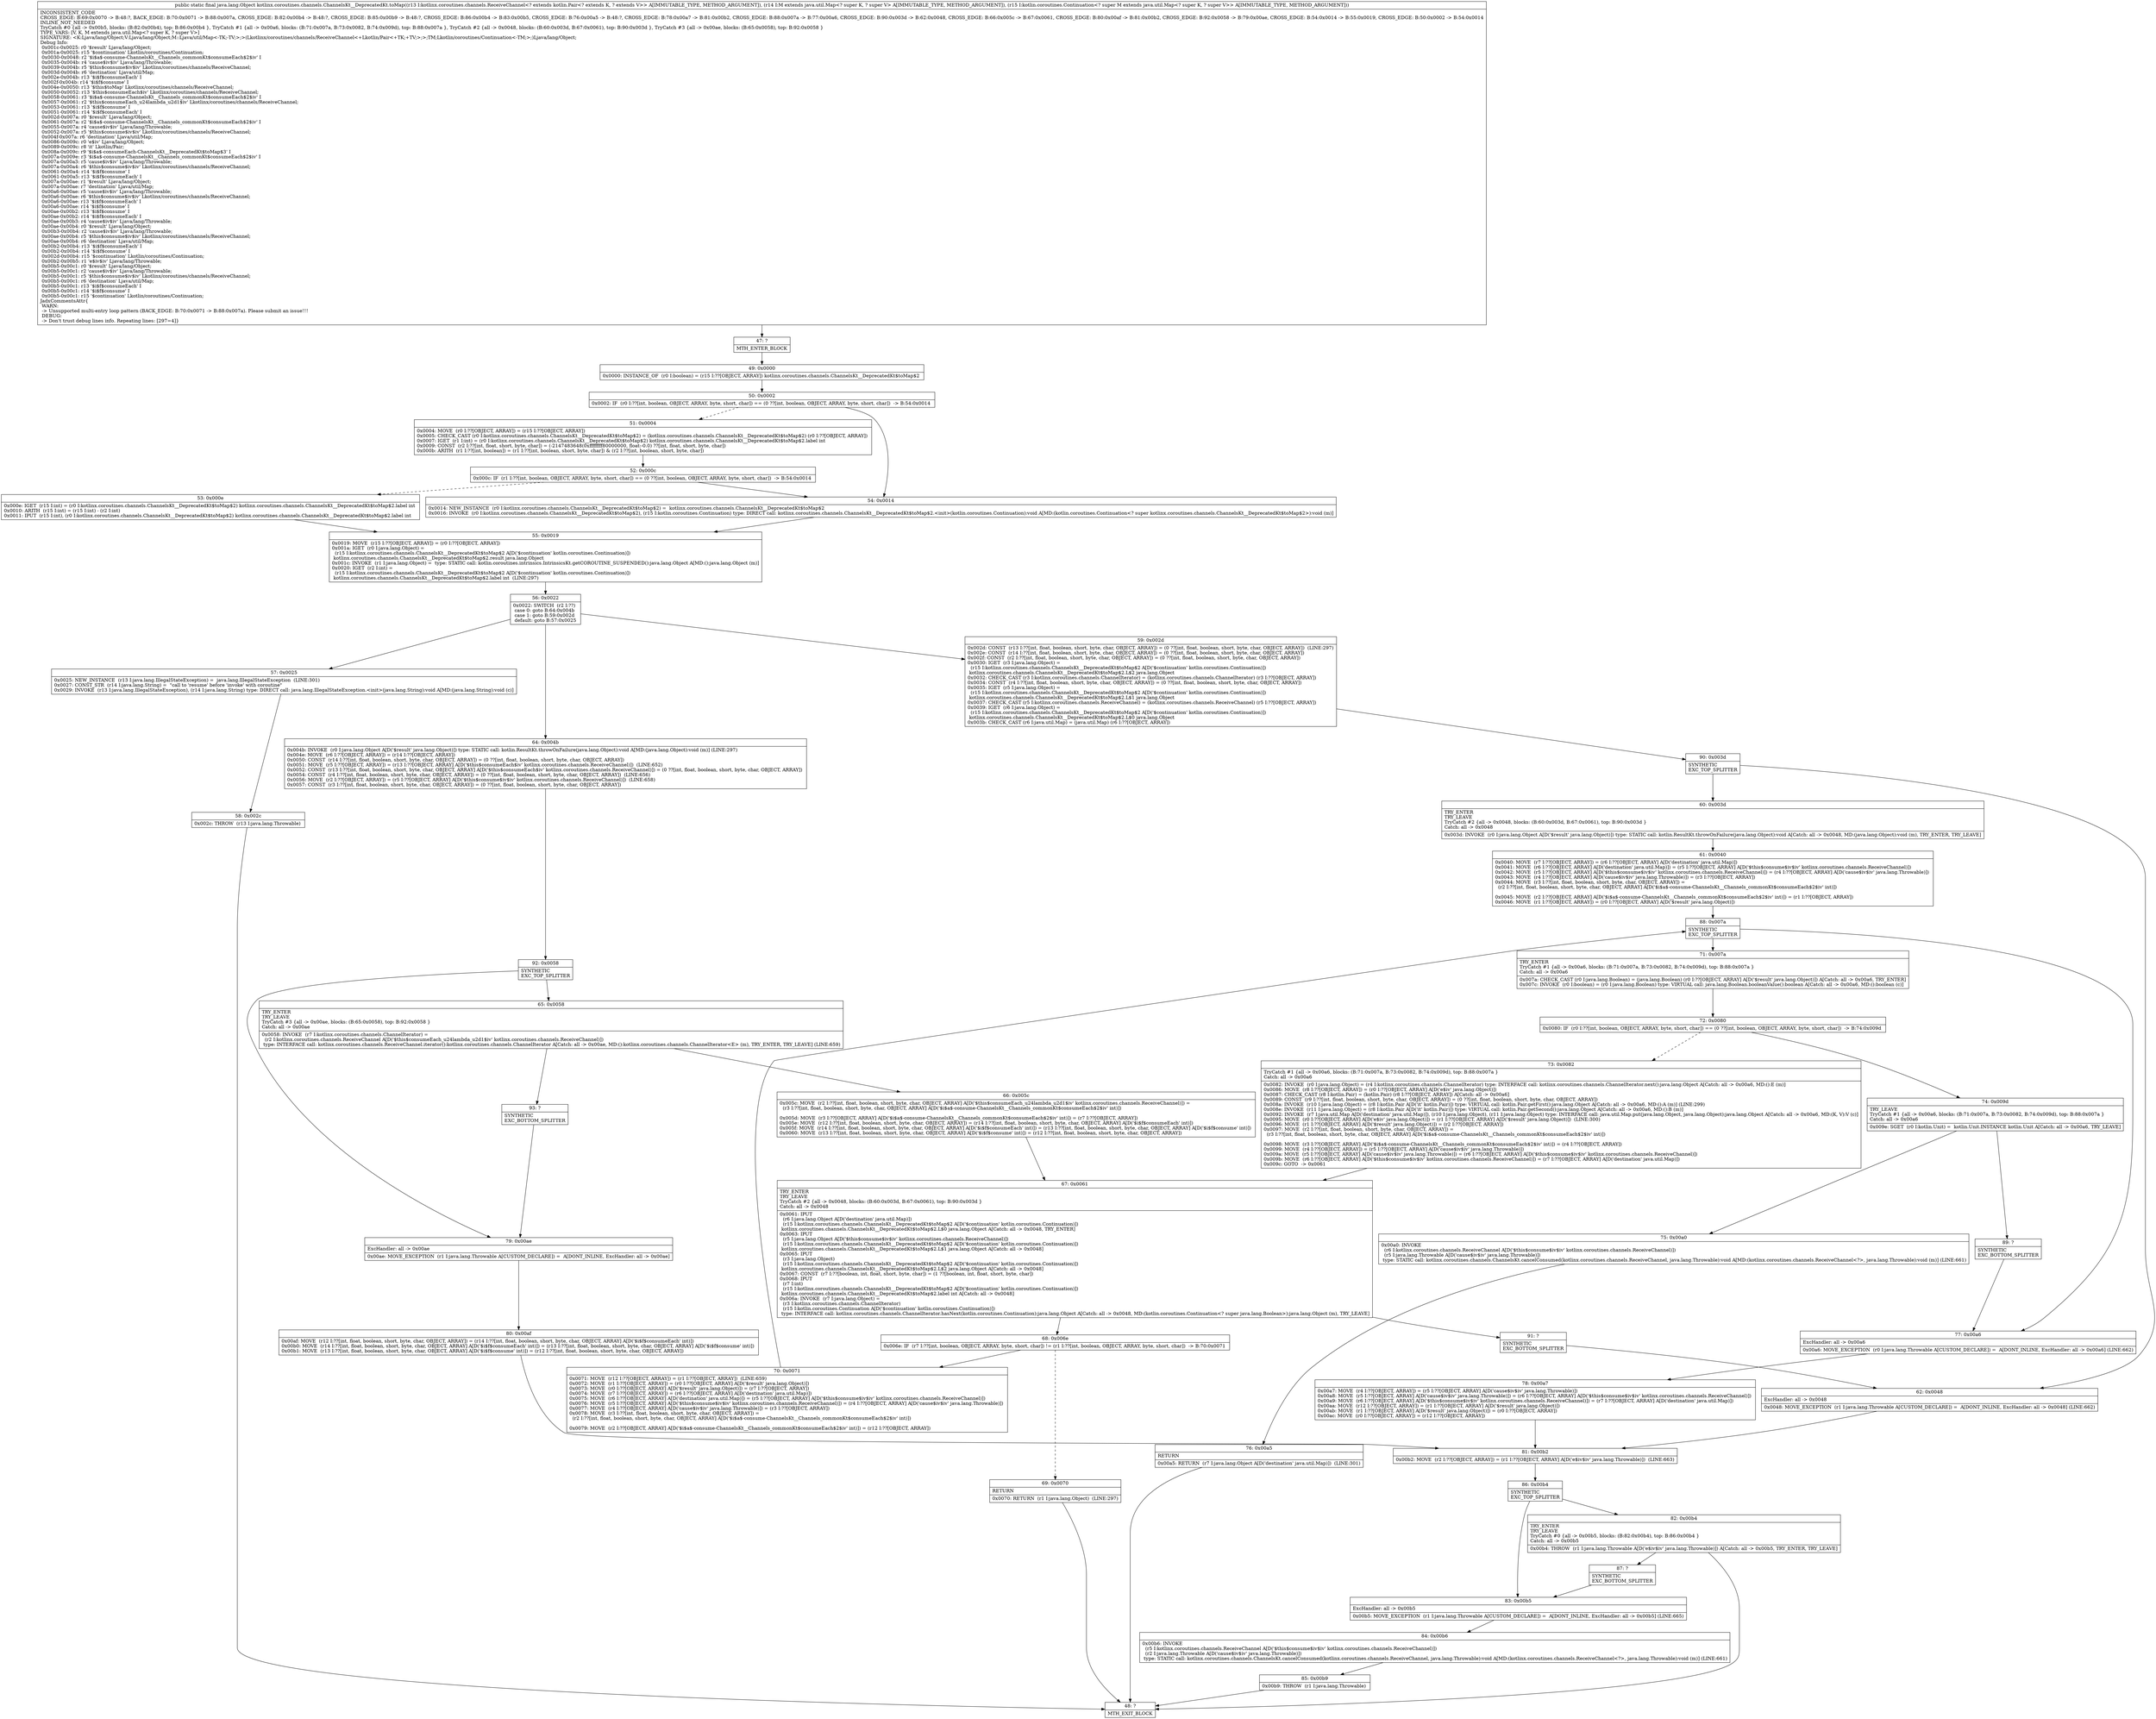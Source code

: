 digraph "CFG forkotlinx.coroutines.channels.ChannelsKt__DeprecatedKt.toMap(Lkotlinx\/coroutines\/channels\/ReceiveChannel;Ljava\/util\/Map;Lkotlin\/coroutines\/Continuation;)Ljava\/lang\/Object;" {
Node_47 [shape=record,label="{47\:\ ?|MTH_ENTER_BLOCK\l}"];
Node_49 [shape=record,label="{49\:\ 0x0000|0x0000: INSTANCE_OF  (r0 I:boolean) = (r15 I:??[OBJECT, ARRAY]) kotlinx.coroutines.channels.ChannelsKt__DeprecatedKt$toMap$2 \l}"];
Node_50 [shape=record,label="{50\:\ 0x0002|0x0002: IF  (r0 I:??[int, boolean, OBJECT, ARRAY, byte, short, char]) == (0 ??[int, boolean, OBJECT, ARRAY, byte, short, char])  \-\> B:54:0x0014 \l}"];
Node_51 [shape=record,label="{51\:\ 0x0004|0x0004: MOVE  (r0 I:??[OBJECT, ARRAY]) = (r15 I:??[OBJECT, ARRAY]) \l0x0005: CHECK_CAST (r0 I:kotlinx.coroutines.channels.ChannelsKt__DeprecatedKt$toMap$2) = (kotlinx.coroutines.channels.ChannelsKt__DeprecatedKt$toMap$2) (r0 I:??[OBJECT, ARRAY]) \l0x0007: IGET  (r1 I:int) = (r0 I:kotlinx.coroutines.channels.ChannelsKt__DeprecatedKt$toMap$2) kotlinx.coroutines.channels.ChannelsKt__DeprecatedKt$toMap$2.label int \l0x0009: CONST  (r2 I:??[int, float, short, byte, char]) = (\-2147483648(0xffffffff80000000, float:\-0.0) ??[int, float, short, byte, char]) \l0x000b: ARITH  (r1 I:??[int, boolean]) = (r1 I:??[int, boolean, short, byte, char]) & (r2 I:??[int, boolean, short, byte, char]) \l}"];
Node_52 [shape=record,label="{52\:\ 0x000c|0x000c: IF  (r1 I:??[int, boolean, OBJECT, ARRAY, byte, short, char]) == (0 ??[int, boolean, OBJECT, ARRAY, byte, short, char])  \-\> B:54:0x0014 \l}"];
Node_53 [shape=record,label="{53\:\ 0x000e|0x000e: IGET  (r15 I:int) = (r0 I:kotlinx.coroutines.channels.ChannelsKt__DeprecatedKt$toMap$2) kotlinx.coroutines.channels.ChannelsKt__DeprecatedKt$toMap$2.label int \l0x0010: ARITH  (r15 I:int) = (r15 I:int) \- (r2 I:int) \l0x0011: IPUT  (r15 I:int), (r0 I:kotlinx.coroutines.channels.ChannelsKt__DeprecatedKt$toMap$2) kotlinx.coroutines.channels.ChannelsKt__DeprecatedKt$toMap$2.label int \l}"];
Node_55 [shape=record,label="{55\:\ 0x0019|0x0019: MOVE  (r15 I:??[OBJECT, ARRAY]) = (r0 I:??[OBJECT, ARRAY]) \l0x001a: IGET  (r0 I:java.lang.Object) = \l  (r15 I:kotlinx.coroutines.channels.ChannelsKt__DeprecatedKt$toMap$2 A[D('$continuation' kotlin.coroutines.Continuation)])\l kotlinx.coroutines.channels.ChannelsKt__DeprecatedKt$toMap$2.result java.lang.Object \l0x001c: INVOKE  (r1 I:java.lang.Object) =  type: STATIC call: kotlin.coroutines.intrinsics.IntrinsicsKt.getCOROUTINE_SUSPENDED():java.lang.Object A[MD:():java.lang.Object (m)]\l0x0020: IGET  (r2 I:int) = \l  (r15 I:kotlinx.coroutines.channels.ChannelsKt__DeprecatedKt$toMap$2 A[D('$continuation' kotlin.coroutines.Continuation)])\l kotlinx.coroutines.channels.ChannelsKt__DeprecatedKt$toMap$2.label int  (LINE:297)\l}"];
Node_56 [shape=record,label="{56\:\ 0x0022|0x0022: SWITCH  (r2 I:??)\l case 0: goto B:64:0x004b\l case 1: goto B:59:0x002d\l default: goto B:57:0x0025 \l}"];
Node_57 [shape=record,label="{57\:\ 0x0025|0x0025: NEW_INSTANCE  (r13 I:java.lang.IllegalStateException) =  java.lang.IllegalStateException  (LINE:301)\l0x0027: CONST_STR  (r14 I:java.lang.String) =  \"call to 'resume' before 'invoke' with coroutine\" \l0x0029: INVOKE  (r13 I:java.lang.IllegalStateException), (r14 I:java.lang.String) type: DIRECT call: java.lang.IllegalStateException.\<init\>(java.lang.String):void A[MD:(java.lang.String):void (c)]\l}"];
Node_58 [shape=record,label="{58\:\ 0x002c|0x002c: THROW  (r13 I:java.lang.Throwable) \l}"];
Node_48 [shape=record,label="{48\:\ ?|MTH_EXIT_BLOCK\l}"];
Node_59 [shape=record,label="{59\:\ 0x002d|0x002d: CONST  (r13 I:??[int, float, boolean, short, byte, char, OBJECT, ARRAY]) = (0 ??[int, float, boolean, short, byte, char, OBJECT, ARRAY])  (LINE:297)\l0x002e: CONST  (r14 I:??[int, float, boolean, short, byte, char, OBJECT, ARRAY]) = (0 ??[int, float, boolean, short, byte, char, OBJECT, ARRAY]) \l0x002f: CONST  (r2 I:??[int, float, boolean, short, byte, char, OBJECT, ARRAY]) = (0 ??[int, float, boolean, short, byte, char, OBJECT, ARRAY]) \l0x0030: IGET  (r3 I:java.lang.Object) = \l  (r15 I:kotlinx.coroutines.channels.ChannelsKt__DeprecatedKt$toMap$2 A[D('$continuation' kotlin.coroutines.Continuation)])\l kotlinx.coroutines.channels.ChannelsKt__DeprecatedKt$toMap$2.L$2 java.lang.Object \l0x0032: CHECK_CAST (r3 I:kotlinx.coroutines.channels.ChannelIterator) = (kotlinx.coroutines.channels.ChannelIterator) (r3 I:??[OBJECT, ARRAY]) \l0x0034: CONST  (r4 I:??[int, float, boolean, short, byte, char, OBJECT, ARRAY]) = (0 ??[int, float, boolean, short, byte, char, OBJECT, ARRAY]) \l0x0035: IGET  (r5 I:java.lang.Object) = \l  (r15 I:kotlinx.coroutines.channels.ChannelsKt__DeprecatedKt$toMap$2 A[D('$continuation' kotlin.coroutines.Continuation)])\l kotlinx.coroutines.channels.ChannelsKt__DeprecatedKt$toMap$2.L$1 java.lang.Object \l0x0037: CHECK_CAST (r5 I:kotlinx.coroutines.channels.ReceiveChannel) = (kotlinx.coroutines.channels.ReceiveChannel) (r5 I:??[OBJECT, ARRAY]) \l0x0039: IGET  (r6 I:java.lang.Object) = \l  (r15 I:kotlinx.coroutines.channels.ChannelsKt__DeprecatedKt$toMap$2 A[D('$continuation' kotlin.coroutines.Continuation)])\l kotlinx.coroutines.channels.ChannelsKt__DeprecatedKt$toMap$2.L$0 java.lang.Object \l0x003b: CHECK_CAST (r6 I:java.util.Map) = (java.util.Map) (r6 I:??[OBJECT, ARRAY]) \l}"];
Node_90 [shape=record,label="{90\:\ 0x003d|SYNTHETIC\lEXC_TOP_SPLITTER\l}"];
Node_60 [shape=record,label="{60\:\ 0x003d|TRY_ENTER\lTRY_LEAVE\lTryCatch #2 \{all \-\> 0x0048, blocks: (B:60:0x003d, B:67:0x0061), top: B:90:0x003d \}\lCatch: all \-\> 0x0048\l|0x003d: INVOKE  (r0 I:java.lang.Object A[D('$result' java.lang.Object)]) type: STATIC call: kotlin.ResultKt.throwOnFailure(java.lang.Object):void A[Catch: all \-\> 0x0048, MD:(java.lang.Object):void (m), TRY_ENTER, TRY_LEAVE]\l}"];
Node_61 [shape=record,label="{61\:\ 0x0040|0x0040: MOVE  (r7 I:??[OBJECT, ARRAY]) = (r6 I:??[OBJECT, ARRAY] A[D('destination' java.util.Map)]) \l0x0041: MOVE  (r6 I:??[OBJECT, ARRAY] A[D('destination' java.util.Map)]) = (r5 I:??[OBJECT, ARRAY] A[D('$this$consume$iv$iv' kotlinx.coroutines.channels.ReceiveChannel)]) \l0x0042: MOVE  (r5 I:??[OBJECT, ARRAY] A[D('$this$consume$iv$iv' kotlinx.coroutines.channels.ReceiveChannel)]) = (r4 I:??[OBJECT, ARRAY] A[D('cause$iv$iv' java.lang.Throwable)]) \l0x0043: MOVE  (r4 I:??[OBJECT, ARRAY] A[D('cause$iv$iv' java.lang.Throwable)]) = (r3 I:??[OBJECT, ARRAY]) \l0x0044: MOVE  (r3 I:??[int, float, boolean, short, byte, char, OBJECT, ARRAY]) = \l  (r2 I:??[int, float, boolean, short, byte, char, OBJECT, ARRAY] A[D('$i$a$\-consume\-ChannelsKt__Channels_commonKt$consumeEach$2$iv' int)])\l \l0x0045: MOVE  (r2 I:??[OBJECT, ARRAY] A[D('$i$a$\-consume\-ChannelsKt__Channels_commonKt$consumeEach$2$iv' int)]) = (r1 I:??[OBJECT, ARRAY]) \l0x0046: MOVE  (r1 I:??[OBJECT, ARRAY]) = (r0 I:??[OBJECT, ARRAY] A[D('$result' java.lang.Object)]) \l}"];
Node_88 [shape=record,label="{88\:\ 0x007a|SYNTHETIC\lEXC_TOP_SPLITTER\l}"];
Node_71 [shape=record,label="{71\:\ 0x007a|TRY_ENTER\lTryCatch #1 \{all \-\> 0x00a6, blocks: (B:71:0x007a, B:73:0x0082, B:74:0x009d), top: B:88:0x007a \}\lCatch: all \-\> 0x00a6\l|0x007a: CHECK_CAST (r0 I:java.lang.Boolean) = (java.lang.Boolean) (r0 I:??[OBJECT, ARRAY] A[D('$result' java.lang.Object)]) A[Catch: all \-\> 0x00a6, TRY_ENTER]\l0x007c: INVOKE  (r0 I:boolean) = (r0 I:java.lang.Boolean) type: VIRTUAL call: java.lang.Boolean.booleanValue():boolean A[Catch: all \-\> 0x00a6, MD:():boolean (c)]\l}"];
Node_72 [shape=record,label="{72\:\ 0x0080|0x0080: IF  (r0 I:??[int, boolean, OBJECT, ARRAY, byte, short, char]) == (0 ??[int, boolean, OBJECT, ARRAY, byte, short, char])  \-\> B:74:0x009d \l}"];
Node_73 [shape=record,label="{73\:\ 0x0082|TryCatch #1 \{all \-\> 0x00a6, blocks: (B:71:0x007a, B:73:0x0082, B:74:0x009d), top: B:88:0x007a \}\lCatch: all \-\> 0x00a6\l|0x0082: INVOKE  (r0 I:java.lang.Object) = (r4 I:kotlinx.coroutines.channels.ChannelIterator) type: INTERFACE call: kotlinx.coroutines.channels.ChannelIterator.next():java.lang.Object A[Catch: all \-\> 0x00a6, MD:():E (m)]\l0x0086: MOVE  (r8 I:??[OBJECT, ARRAY]) = (r0 I:??[OBJECT, ARRAY] A[D('e$iv' java.lang.Object)]) \l0x0087: CHECK_CAST (r8 I:kotlin.Pair) = (kotlin.Pair) (r8 I:??[OBJECT, ARRAY]) A[Catch: all \-\> 0x00a6]\l0x0089: CONST  (r9 I:??[int, float, boolean, short, byte, char, OBJECT, ARRAY]) = (0 ??[int, float, boolean, short, byte, char, OBJECT, ARRAY]) \l0x008a: INVOKE  (r10 I:java.lang.Object) = (r8 I:kotlin.Pair A[D('it' kotlin.Pair)]) type: VIRTUAL call: kotlin.Pair.getFirst():java.lang.Object A[Catch: all \-\> 0x00a6, MD:():A (m)] (LINE:299)\l0x008e: INVOKE  (r11 I:java.lang.Object) = (r8 I:kotlin.Pair A[D('it' kotlin.Pair)]) type: VIRTUAL call: kotlin.Pair.getSecond():java.lang.Object A[Catch: all \-\> 0x00a6, MD:():B (m)]\l0x0092: INVOKE  (r7 I:java.util.Map A[D('destination' java.util.Map)]), (r10 I:java.lang.Object), (r11 I:java.lang.Object) type: INTERFACE call: java.util.Map.put(java.lang.Object, java.lang.Object):java.lang.Object A[Catch: all \-\> 0x00a6, MD:(K, V):V (c)]\l0x0095: MOVE  (r0 I:??[OBJECT, ARRAY] A[D('e$iv' java.lang.Object)]) = (r1 I:??[OBJECT, ARRAY] A[D('$result' java.lang.Object)])  (LINE:300)\l0x0096: MOVE  (r1 I:??[OBJECT, ARRAY] A[D('$result' java.lang.Object)]) = (r2 I:??[OBJECT, ARRAY]) \l0x0097: MOVE  (r2 I:??[int, float, boolean, short, byte, char, OBJECT, ARRAY]) = \l  (r3 I:??[int, float, boolean, short, byte, char, OBJECT, ARRAY] A[D('$i$a$\-consume\-ChannelsKt__Channels_commonKt$consumeEach$2$iv' int)])\l \l0x0098: MOVE  (r3 I:??[OBJECT, ARRAY] A[D('$i$a$\-consume\-ChannelsKt__Channels_commonKt$consumeEach$2$iv' int)]) = (r4 I:??[OBJECT, ARRAY]) \l0x0099: MOVE  (r4 I:??[OBJECT, ARRAY]) = (r5 I:??[OBJECT, ARRAY] A[D('cause$iv$iv' java.lang.Throwable)]) \l0x009a: MOVE  (r5 I:??[OBJECT, ARRAY] A[D('cause$iv$iv' java.lang.Throwable)]) = (r6 I:??[OBJECT, ARRAY] A[D('$this$consume$iv$iv' kotlinx.coroutines.channels.ReceiveChannel)]) \l0x009b: MOVE  (r6 I:??[OBJECT, ARRAY] A[D('$this$consume$iv$iv' kotlinx.coroutines.channels.ReceiveChannel)]) = (r7 I:??[OBJECT, ARRAY] A[D('destination' java.util.Map)]) \l0x009c: GOTO  \-\> 0x0061 \l}"];
Node_67 [shape=record,label="{67\:\ 0x0061|TRY_ENTER\lTRY_LEAVE\lTryCatch #2 \{all \-\> 0x0048, blocks: (B:60:0x003d, B:67:0x0061), top: B:90:0x003d \}\lCatch: all \-\> 0x0048\l|0x0061: IPUT  \l  (r6 I:java.lang.Object A[D('destination' java.util.Map)])\l  (r15 I:kotlinx.coroutines.channels.ChannelsKt__DeprecatedKt$toMap$2 A[D('$continuation' kotlin.coroutines.Continuation)])\l kotlinx.coroutines.channels.ChannelsKt__DeprecatedKt$toMap$2.L$0 java.lang.Object A[Catch: all \-\> 0x0048, TRY_ENTER]\l0x0063: IPUT  \l  (r5 I:java.lang.Object A[D('$this$consume$iv$iv' kotlinx.coroutines.channels.ReceiveChannel)])\l  (r15 I:kotlinx.coroutines.channels.ChannelsKt__DeprecatedKt$toMap$2 A[D('$continuation' kotlin.coroutines.Continuation)])\l kotlinx.coroutines.channels.ChannelsKt__DeprecatedKt$toMap$2.L$1 java.lang.Object A[Catch: all \-\> 0x0048]\l0x0065: IPUT  \l  (r3 I:java.lang.Object)\l  (r15 I:kotlinx.coroutines.channels.ChannelsKt__DeprecatedKt$toMap$2 A[D('$continuation' kotlin.coroutines.Continuation)])\l kotlinx.coroutines.channels.ChannelsKt__DeprecatedKt$toMap$2.L$2 java.lang.Object A[Catch: all \-\> 0x0048]\l0x0067: CONST  (r7 I:??[boolean, int, float, short, byte, char]) = (1 ??[boolean, int, float, short, byte, char]) \l0x0068: IPUT  \l  (r7 I:int)\l  (r15 I:kotlinx.coroutines.channels.ChannelsKt__DeprecatedKt$toMap$2 A[D('$continuation' kotlin.coroutines.Continuation)])\l kotlinx.coroutines.channels.ChannelsKt__DeprecatedKt$toMap$2.label int A[Catch: all \-\> 0x0048]\l0x006a: INVOKE  (r7 I:java.lang.Object) = \l  (r3 I:kotlinx.coroutines.channels.ChannelIterator)\l  (r15 I:kotlin.coroutines.Continuation A[D('$continuation' kotlin.coroutines.Continuation)])\l type: INTERFACE call: kotlinx.coroutines.channels.ChannelIterator.hasNext(kotlin.coroutines.Continuation):java.lang.Object A[Catch: all \-\> 0x0048, MD:(kotlin.coroutines.Continuation\<? super java.lang.Boolean\>):java.lang.Object (m), TRY_LEAVE]\l}"];
Node_68 [shape=record,label="{68\:\ 0x006e|0x006e: IF  (r7 I:??[int, boolean, OBJECT, ARRAY, byte, short, char]) != (r1 I:??[int, boolean, OBJECT, ARRAY, byte, short, char])  \-\> B:70:0x0071 \l}"];
Node_69 [shape=record,label="{69\:\ 0x0070|RETURN\l|0x0070: RETURN  (r1 I:java.lang.Object)  (LINE:297)\l}"];
Node_70 [shape=record,label="{70\:\ 0x0071|0x0071: MOVE  (r12 I:??[OBJECT, ARRAY]) = (r1 I:??[OBJECT, ARRAY])  (LINE:659)\l0x0072: MOVE  (r1 I:??[OBJECT, ARRAY]) = (r0 I:??[OBJECT, ARRAY] A[D('$result' java.lang.Object)]) \l0x0073: MOVE  (r0 I:??[OBJECT, ARRAY] A[D('$result' java.lang.Object)]) = (r7 I:??[OBJECT, ARRAY]) \l0x0074: MOVE  (r7 I:??[OBJECT, ARRAY]) = (r6 I:??[OBJECT, ARRAY] A[D('destination' java.util.Map)]) \l0x0075: MOVE  (r6 I:??[OBJECT, ARRAY] A[D('destination' java.util.Map)]) = (r5 I:??[OBJECT, ARRAY] A[D('$this$consume$iv$iv' kotlinx.coroutines.channels.ReceiveChannel)]) \l0x0076: MOVE  (r5 I:??[OBJECT, ARRAY] A[D('$this$consume$iv$iv' kotlinx.coroutines.channels.ReceiveChannel)]) = (r4 I:??[OBJECT, ARRAY] A[D('cause$iv$iv' java.lang.Throwable)]) \l0x0077: MOVE  (r4 I:??[OBJECT, ARRAY] A[D('cause$iv$iv' java.lang.Throwable)]) = (r3 I:??[OBJECT, ARRAY]) \l0x0078: MOVE  (r3 I:??[int, float, boolean, short, byte, char, OBJECT, ARRAY]) = \l  (r2 I:??[int, float, boolean, short, byte, char, OBJECT, ARRAY] A[D('$i$a$\-consume\-ChannelsKt__Channels_commonKt$consumeEach$2$iv' int)])\l \l0x0079: MOVE  (r2 I:??[OBJECT, ARRAY] A[D('$i$a$\-consume\-ChannelsKt__Channels_commonKt$consumeEach$2$iv' int)]) = (r12 I:??[OBJECT, ARRAY]) \l}"];
Node_91 [shape=record,label="{91\:\ ?|SYNTHETIC\lEXC_BOTTOM_SPLITTER\l}"];
Node_74 [shape=record,label="{74\:\ 0x009d|TRY_LEAVE\lTryCatch #1 \{all \-\> 0x00a6, blocks: (B:71:0x007a, B:73:0x0082, B:74:0x009d), top: B:88:0x007a \}\lCatch: all \-\> 0x00a6\l|0x009e: SGET  (r0 I:kotlin.Unit) =  kotlin.Unit.INSTANCE kotlin.Unit A[Catch: all \-\> 0x00a6, TRY_LEAVE]\l}"];
Node_75 [shape=record,label="{75\:\ 0x00a0|0x00a0: INVOKE  \l  (r6 I:kotlinx.coroutines.channels.ReceiveChannel A[D('$this$consume$iv$iv' kotlinx.coroutines.channels.ReceiveChannel)])\l  (r5 I:java.lang.Throwable A[D('cause$iv$iv' java.lang.Throwable)])\l type: STATIC call: kotlinx.coroutines.channels.ChannelsKt.cancelConsumed(kotlinx.coroutines.channels.ReceiveChannel, java.lang.Throwable):void A[MD:(kotlinx.coroutines.channels.ReceiveChannel\<?\>, java.lang.Throwable):void (m)] (LINE:661)\l}"];
Node_76 [shape=record,label="{76\:\ 0x00a5|RETURN\l|0x00a5: RETURN  (r7 I:java.lang.Object A[D('destination' java.util.Map)])  (LINE:301)\l}"];
Node_89 [shape=record,label="{89\:\ ?|SYNTHETIC\lEXC_BOTTOM_SPLITTER\l}"];
Node_77 [shape=record,label="{77\:\ 0x00a6|ExcHandler: all \-\> 0x00a6\l|0x00a6: MOVE_EXCEPTION  (r0 I:java.lang.Throwable A[CUSTOM_DECLARE]) =  A[DONT_INLINE, ExcHandler: all \-\> 0x00a6] (LINE:662)\l}"];
Node_78 [shape=record,label="{78\:\ 0x00a7|0x00a7: MOVE  (r4 I:??[OBJECT, ARRAY]) = (r5 I:??[OBJECT, ARRAY] A[D('cause$iv$iv' java.lang.Throwable)]) \l0x00a8: MOVE  (r5 I:??[OBJECT, ARRAY] A[D('cause$iv$iv' java.lang.Throwable)]) = (r6 I:??[OBJECT, ARRAY] A[D('$this$consume$iv$iv' kotlinx.coroutines.channels.ReceiveChannel)]) \l0x00a9: MOVE  (r6 I:??[OBJECT, ARRAY] A[D('$this$consume$iv$iv' kotlinx.coroutines.channels.ReceiveChannel)]) = (r7 I:??[OBJECT, ARRAY] A[D('destination' java.util.Map)]) \l0x00aa: MOVE  (r12 I:??[OBJECT, ARRAY]) = (r1 I:??[OBJECT, ARRAY] A[D('$result' java.lang.Object)]) \l0x00ab: MOVE  (r1 I:??[OBJECT, ARRAY] A[D('$result' java.lang.Object)]) = (r0 I:??[OBJECT, ARRAY]) \l0x00ac: MOVE  (r0 I:??[OBJECT, ARRAY]) = (r12 I:??[OBJECT, ARRAY]) \l}"];
Node_81 [shape=record,label="{81\:\ 0x00b2|0x00b2: MOVE  (r2 I:??[OBJECT, ARRAY]) = (r1 I:??[OBJECT, ARRAY] A[D('e$iv$iv' java.lang.Throwable)])  (LINE:663)\l}"];
Node_86 [shape=record,label="{86\:\ 0x00b4|SYNTHETIC\lEXC_TOP_SPLITTER\l}"];
Node_82 [shape=record,label="{82\:\ 0x00b4|TRY_ENTER\lTRY_LEAVE\lTryCatch #0 \{all \-\> 0x00b5, blocks: (B:82:0x00b4), top: B:86:0x00b4 \}\lCatch: all \-\> 0x00b5\l|0x00b4: THROW  (r1 I:java.lang.Throwable A[D('e$iv$iv' java.lang.Throwable)]) A[Catch: all \-\> 0x00b5, TRY_ENTER, TRY_LEAVE]\l}"];
Node_87 [shape=record,label="{87\:\ ?|SYNTHETIC\lEXC_BOTTOM_SPLITTER\l}"];
Node_83 [shape=record,label="{83\:\ 0x00b5|ExcHandler: all \-\> 0x00b5\l|0x00b5: MOVE_EXCEPTION  (r1 I:java.lang.Throwable A[CUSTOM_DECLARE]) =  A[DONT_INLINE, ExcHandler: all \-\> 0x00b5] (LINE:665)\l}"];
Node_84 [shape=record,label="{84\:\ 0x00b6|0x00b6: INVOKE  \l  (r5 I:kotlinx.coroutines.channels.ReceiveChannel A[D('$this$consume$iv$iv' kotlinx.coroutines.channels.ReceiveChannel)])\l  (r2 I:java.lang.Throwable A[D('cause$iv$iv' java.lang.Throwable)])\l type: STATIC call: kotlinx.coroutines.channels.ChannelsKt.cancelConsumed(kotlinx.coroutines.channels.ReceiveChannel, java.lang.Throwable):void A[MD:(kotlinx.coroutines.channels.ReceiveChannel\<?\>, java.lang.Throwable):void (m)] (LINE:661)\l}"];
Node_85 [shape=record,label="{85\:\ 0x00b9|0x00b9: THROW  (r1 I:java.lang.Throwable) \l}"];
Node_62 [shape=record,label="{62\:\ 0x0048|ExcHandler: all \-\> 0x0048\l|0x0048: MOVE_EXCEPTION  (r1 I:java.lang.Throwable A[CUSTOM_DECLARE]) =  A[DONT_INLINE, ExcHandler: all \-\> 0x0048] (LINE:662)\l}"];
Node_64 [shape=record,label="{64\:\ 0x004b|0x004b: INVOKE  (r0 I:java.lang.Object A[D('$result' java.lang.Object)]) type: STATIC call: kotlin.ResultKt.throwOnFailure(java.lang.Object):void A[MD:(java.lang.Object):void (m)] (LINE:297)\l0x004e: MOVE  (r6 I:??[OBJECT, ARRAY]) = (r14 I:??[OBJECT, ARRAY]) \l0x0050: CONST  (r14 I:??[int, float, boolean, short, byte, char, OBJECT, ARRAY]) = (0 ??[int, float, boolean, short, byte, char, OBJECT, ARRAY]) \l0x0051: MOVE  (r5 I:??[OBJECT, ARRAY]) = (r13 I:??[OBJECT, ARRAY] A[D('$this$consumeEach$iv' kotlinx.coroutines.channels.ReceiveChannel)])  (LINE:652)\l0x0052: CONST  (r13 I:??[int, float, boolean, short, byte, char, OBJECT, ARRAY] A[D('$this$consumeEach$iv' kotlinx.coroutines.channels.ReceiveChannel)]) = (0 ??[int, float, boolean, short, byte, char, OBJECT, ARRAY]) \l0x0054: CONST  (r4 I:??[int, float, boolean, short, byte, char, OBJECT, ARRAY]) = (0 ??[int, float, boolean, short, byte, char, OBJECT, ARRAY])  (LINE:656)\l0x0056: MOVE  (r2 I:??[OBJECT, ARRAY]) = (r5 I:??[OBJECT, ARRAY] A[D('$this$consume$iv$iv' kotlinx.coroutines.channels.ReceiveChannel)])  (LINE:658)\l0x0057: CONST  (r3 I:??[int, float, boolean, short, byte, char, OBJECT, ARRAY]) = (0 ??[int, float, boolean, short, byte, char, OBJECT, ARRAY]) \l}"];
Node_92 [shape=record,label="{92\:\ 0x0058|SYNTHETIC\lEXC_TOP_SPLITTER\l}"];
Node_65 [shape=record,label="{65\:\ 0x0058|TRY_ENTER\lTRY_LEAVE\lTryCatch #3 \{all \-\> 0x00ae, blocks: (B:65:0x0058), top: B:92:0x0058 \}\lCatch: all \-\> 0x00ae\l|0x0058: INVOKE  (r7 I:kotlinx.coroutines.channels.ChannelIterator) = \l  (r2 I:kotlinx.coroutines.channels.ReceiveChannel A[D('$this$consumeEach_u24lambda_u2d1$iv' kotlinx.coroutines.channels.ReceiveChannel)])\l type: INTERFACE call: kotlinx.coroutines.channels.ReceiveChannel.iterator():kotlinx.coroutines.channels.ChannelIterator A[Catch: all \-\> 0x00ae, MD:():kotlinx.coroutines.channels.ChannelIterator\<E\> (m), TRY_ENTER, TRY_LEAVE] (LINE:659)\l}"];
Node_66 [shape=record,label="{66\:\ 0x005c|0x005c: MOVE  (r2 I:??[int, float, boolean, short, byte, char, OBJECT, ARRAY] A[D('$this$consumeEach_u24lambda_u2d1$iv' kotlinx.coroutines.channels.ReceiveChannel)]) = \l  (r3 I:??[int, float, boolean, short, byte, char, OBJECT, ARRAY] A[D('$i$a$\-consume\-ChannelsKt__Channels_commonKt$consumeEach$2$iv' int)])\l \l0x005d: MOVE  (r3 I:??[OBJECT, ARRAY] A[D('$i$a$\-consume\-ChannelsKt__Channels_commonKt$consumeEach$2$iv' int)]) = (r7 I:??[OBJECT, ARRAY]) \l0x005e: MOVE  (r12 I:??[int, float, boolean, short, byte, char, OBJECT, ARRAY]) = (r14 I:??[int, float, boolean, short, byte, char, OBJECT, ARRAY] A[D('$i$f$consumeEach' int)]) \l0x005f: MOVE  (r14 I:??[int, float, boolean, short, byte, char, OBJECT, ARRAY] A[D('$i$f$consumeEach' int)]) = (r13 I:??[int, float, boolean, short, byte, char, OBJECT, ARRAY] A[D('$i$f$consume' int)]) \l0x0060: MOVE  (r13 I:??[int, float, boolean, short, byte, char, OBJECT, ARRAY] A[D('$i$f$consume' int)]) = (r12 I:??[int, float, boolean, short, byte, char, OBJECT, ARRAY]) \l}"];
Node_93 [shape=record,label="{93\:\ ?|SYNTHETIC\lEXC_BOTTOM_SPLITTER\l}"];
Node_79 [shape=record,label="{79\:\ 0x00ae|ExcHandler: all \-\> 0x00ae\l|0x00ae: MOVE_EXCEPTION  (r1 I:java.lang.Throwable A[CUSTOM_DECLARE]) =  A[DONT_INLINE, ExcHandler: all \-\> 0x00ae]\l}"];
Node_80 [shape=record,label="{80\:\ 0x00af|0x00af: MOVE  (r12 I:??[int, float, boolean, short, byte, char, OBJECT, ARRAY]) = (r14 I:??[int, float, boolean, short, byte, char, OBJECT, ARRAY] A[D('$i$f$consumeEach' int)]) \l0x00b0: MOVE  (r14 I:??[int, float, boolean, short, byte, char, OBJECT, ARRAY] A[D('$i$f$consumeEach' int)]) = (r13 I:??[int, float, boolean, short, byte, char, OBJECT, ARRAY] A[D('$i$f$consume' int)]) \l0x00b1: MOVE  (r13 I:??[int, float, boolean, short, byte, char, OBJECT, ARRAY] A[D('$i$f$consume' int)]) = (r12 I:??[int, float, boolean, short, byte, char, OBJECT, ARRAY]) \l}"];
Node_54 [shape=record,label="{54\:\ 0x0014|0x0014: NEW_INSTANCE  (r0 I:kotlinx.coroutines.channels.ChannelsKt__DeprecatedKt$toMap$2) =  kotlinx.coroutines.channels.ChannelsKt__DeprecatedKt$toMap$2 \l0x0016: INVOKE  (r0 I:kotlinx.coroutines.channels.ChannelsKt__DeprecatedKt$toMap$2), (r15 I:kotlin.coroutines.Continuation) type: DIRECT call: kotlinx.coroutines.channels.ChannelsKt__DeprecatedKt$toMap$2.\<init\>(kotlin.coroutines.Continuation):void A[MD:(kotlin.coroutines.Continuation\<? super kotlinx.coroutines.channels.ChannelsKt__DeprecatedKt$toMap$2\>):void (m)]\l}"];
MethodNode[shape=record,label="{public static final java.lang.Object kotlinx.coroutines.channels.ChannelsKt__DeprecatedKt.toMap((r13 I:kotlinx.coroutines.channels.ReceiveChannel\<? extends kotlin.Pair\<? extends K, ? extends V\>\> A[IMMUTABLE_TYPE, METHOD_ARGUMENT]), (r14 I:M extends java.util.Map\<? super K, ? super V\> A[IMMUTABLE_TYPE, METHOD_ARGUMENT]), (r15 I:kotlin.coroutines.Continuation\<? super M extends java.util.Map\<? super K, ? super V\>\> A[IMMUTABLE_TYPE, METHOD_ARGUMENT]))  | INCONSISTENT_CODE\lCROSS_EDGE: B:69:0x0070 \-\> B:48:?, BACK_EDGE: B:70:0x0071 \-\> B:88:0x007a, CROSS_EDGE: B:82:0x00b4 \-\> B:48:?, CROSS_EDGE: B:85:0x00b9 \-\> B:48:?, CROSS_EDGE: B:86:0x00b4 \-\> B:83:0x00b5, CROSS_EDGE: B:76:0x00a5 \-\> B:48:?, CROSS_EDGE: B:78:0x00a7 \-\> B:81:0x00b2, CROSS_EDGE: B:88:0x007a \-\> B:77:0x00a6, CROSS_EDGE: B:90:0x003d \-\> B:62:0x0048, CROSS_EDGE: B:66:0x005c \-\> B:67:0x0061, CROSS_EDGE: B:80:0x00af \-\> B:81:0x00b2, CROSS_EDGE: B:92:0x0058 \-\> B:79:0x00ae, CROSS_EDGE: B:54:0x0014 \-\> B:55:0x0019, CROSS_EDGE: B:50:0x0002 \-\> B:54:0x0014\lINLINE_NOT_NEEDED\lTryCatch #0 \{all \-\> 0x00b5, blocks: (B:82:0x00b4), top: B:86:0x00b4 \}, TryCatch #1 \{all \-\> 0x00a6, blocks: (B:71:0x007a, B:73:0x0082, B:74:0x009d), top: B:88:0x007a \}, TryCatch #2 \{all \-\> 0x0048, blocks: (B:60:0x003d, B:67:0x0061), top: B:90:0x003d \}, TryCatch #3 \{all \-\> 0x00ae, blocks: (B:65:0x0058), top: B:92:0x0058 \}\lTYPE_VARS: [V, K, M extends java.util.Map\<? super K, ? super V\>]\lSIGNATURE: \<K:Ljava\/lang\/Object;V:Ljava\/lang\/Object;M::Ljava\/util\/Map\<\-TK;\-TV;\>;\>(Lkotlinx\/coroutines\/channels\/ReceiveChannel\<+Lkotlin\/Pair\<+TK;+TV;\>;\>;TM;Lkotlin\/coroutines\/Continuation\<\-TM;\>;)Ljava\/lang\/Object;\lDebug Info:\l  0x001c\-0x0025: r0 '$result' Ljava\/lang\/Object;\l  0x001a\-0x0025: r15 '$continuation' Lkotlin\/coroutines\/Continuation;\l  0x0030\-0x0048: r2 '$i$a$\-consume\-ChannelsKt__Channels_commonKt$consumeEach$2$iv' I\l  0x0035\-0x004b: r4 'cause$iv$iv' Ljava\/lang\/Throwable;\l  0x0039\-0x004b: r5 '$this$consume$iv$iv' Lkotlinx\/coroutines\/channels\/ReceiveChannel;\l  0x003d\-0x004b: r6 'destination' Ljava\/util\/Map;\l  0x002e\-0x004b: r13 '$i$f$consumeEach' I\l  0x002f\-0x004b: r14 '$i$f$consume' I\l  0x004e\-0x0050: r13 '$this$toMap' Lkotlinx\/coroutines\/channels\/ReceiveChannel;\l  0x0050\-0x0052: r13 '$this$consumeEach$iv' Lkotlinx\/coroutines\/channels\/ReceiveChannel;\l  0x0058\-0x0061: r3 '$i$a$\-consume\-ChannelsKt__Channels_commonKt$consumeEach$2$iv' I\l  0x0057\-0x0061: r2 '$this$consumeEach_u24lambda_u2d1$iv' Lkotlinx\/coroutines\/channels\/ReceiveChannel;\l  0x0053\-0x0061: r13 '$i$f$consume' I\l  0x0051\-0x0061: r14 '$i$f$consumeEach' I\l  0x002d\-0x007a: r0 '$result' Ljava\/lang\/Object;\l  0x0061\-0x007a: r2 '$i$a$\-consume\-ChannelsKt__Channels_commonKt$consumeEach$2$iv' I\l  0x0055\-0x007a: r4 'cause$iv$iv' Ljava\/lang\/Throwable;\l  0x0052\-0x007a: r5 '$this$consume$iv$iv' Lkotlinx\/coroutines\/channels\/ReceiveChannel;\l  0x004f\-0x007a: r6 'destination' Ljava\/util\/Map;\l  0x0086\-0x009c: r0 'e$iv' Ljava\/lang\/Object;\l  0x0089\-0x009c: r8 'it' Lkotlin\/Pair;\l  0x008a\-0x009c: r9 '$i$a$\-consumeEach\-ChannelsKt__DeprecatedKt$toMap$3' I\l  0x007a\-0x009e: r3 '$i$a$\-consume\-ChannelsKt__Channels_commonKt$consumeEach$2$iv' I\l  0x007a\-0x00a3: r5 'cause$iv$iv' Ljava\/lang\/Throwable;\l  0x007a\-0x00a4: r6 '$this$consume$iv$iv' Lkotlinx\/coroutines\/channels\/ReceiveChannel;\l  0x0061\-0x00a4: r14 '$i$f$consume' I\l  0x0061\-0x00a5: r13 '$i$f$consumeEach' I\l  0x007a\-0x00ae: r1 '$result' Ljava\/lang\/Object;\l  0x007a\-0x00ae: r7 'destination' Ljava\/util\/Map;\l  0x00a6\-0x00ae: r5 'cause$iv$iv' Ljava\/lang\/Throwable;\l  0x00a6\-0x00ae: r6 '$this$consume$iv$iv' Lkotlinx\/coroutines\/channels\/ReceiveChannel;\l  0x00a6\-0x00ae: r13 '$i$f$consumeEach' I\l  0x00a6\-0x00ae: r14 '$i$f$consume' I\l  0x00ae\-0x00b2: r13 '$i$f$consume' I\l  0x00ae\-0x00b2: r14 '$i$f$consumeEach' I\l  0x00ae\-0x00b3: r4 'cause$iv$iv' Ljava\/lang\/Throwable;\l  0x00ae\-0x00b4: r0 '$result' Ljava\/lang\/Object;\l  0x00b3\-0x00b4: r2 'cause$iv$iv' Ljava\/lang\/Throwable;\l  0x00ae\-0x00b4: r5 '$this$consume$iv$iv' Lkotlinx\/coroutines\/channels\/ReceiveChannel;\l  0x00ae\-0x00b4: r6 'destination' Ljava\/util\/Map;\l  0x00b2\-0x00b4: r13 '$i$f$consumeEach' I\l  0x00b2\-0x00b4: r14 '$i$f$consume' I\l  0x002d\-0x00b4: r15 '$continuation' Lkotlin\/coroutines\/Continuation;\l  0x00b2\-0x00b5: r1 'e$iv$iv' Ljava\/lang\/Throwable;\l  0x00b5\-0x00c1: r0 '$result' Ljava\/lang\/Object;\l  0x00b5\-0x00c1: r2 'cause$iv$iv' Ljava\/lang\/Throwable;\l  0x00b5\-0x00c1: r5 '$this$consume$iv$iv' Lkotlinx\/coroutines\/channels\/ReceiveChannel;\l  0x00b5\-0x00c1: r6 'destination' Ljava\/util\/Map;\l  0x00b5\-0x00c1: r13 '$i$f$consumeEach' I\l  0x00b5\-0x00c1: r14 '$i$f$consume' I\l  0x00b5\-0x00c1: r15 '$continuation' Lkotlin\/coroutines\/Continuation;\lJadxCommentsAttr\{\l WARN: \l \-\> Unsupported multi\-entry loop pattern (BACK_EDGE: B:70:0x0071 \-\> B:88:0x007a). Please submit an issue!!!\l DEBUG: \l \-\> Don't trust debug lines info. Repeating lines: [297=4]\}\l}"];
MethodNode -> Node_47;Node_47 -> Node_49;
Node_49 -> Node_50;
Node_50 -> Node_51[style=dashed];
Node_50 -> Node_54;
Node_51 -> Node_52;
Node_52 -> Node_53[style=dashed];
Node_52 -> Node_54;
Node_53 -> Node_55;
Node_55 -> Node_56;
Node_56 -> Node_57;
Node_56 -> Node_59;
Node_56 -> Node_64;
Node_57 -> Node_58;
Node_58 -> Node_48;
Node_59 -> Node_90;
Node_90 -> Node_60;
Node_90 -> Node_62;
Node_60 -> Node_61;
Node_61 -> Node_88;
Node_88 -> Node_71;
Node_88 -> Node_77;
Node_71 -> Node_72;
Node_72 -> Node_73[style=dashed];
Node_72 -> Node_74;
Node_73 -> Node_67;
Node_67 -> Node_68;
Node_67 -> Node_91;
Node_68 -> Node_69[style=dashed];
Node_68 -> Node_70;
Node_69 -> Node_48;
Node_70 -> Node_88;
Node_91 -> Node_62;
Node_74 -> Node_75;
Node_74 -> Node_89;
Node_75 -> Node_76;
Node_76 -> Node_48;
Node_89 -> Node_77;
Node_77 -> Node_78;
Node_78 -> Node_81;
Node_81 -> Node_86;
Node_86 -> Node_82;
Node_86 -> Node_83;
Node_82 -> Node_48;
Node_82 -> Node_87;
Node_87 -> Node_83;
Node_83 -> Node_84;
Node_84 -> Node_85;
Node_85 -> Node_48;
Node_62 -> Node_81;
Node_64 -> Node_92;
Node_92 -> Node_65;
Node_92 -> Node_79;
Node_65 -> Node_66;
Node_65 -> Node_93;
Node_66 -> Node_67;
Node_93 -> Node_79;
Node_79 -> Node_80;
Node_80 -> Node_81;
Node_54 -> Node_55;
}

